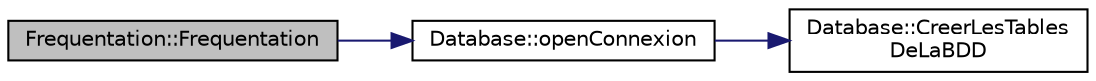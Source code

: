 digraph "Frequentation::Frequentation"
{
  edge [fontname="Helvetica",fontsize="10",labelfontname="Helvetica",labelfontsize="10"];
  node [fontname="Helvetica",fontsize="10",shape=record];
  rankdir="LR";
  Node0 [label="Frequentation::Frequentation",height=0.2,width=0.4,color="black", fillcolor="grey75", style="filled", fontcolor="black"];
  Node0 -> Node1 [color="midnightblue",fontsize="10",style="solid",fontname="Helvetica"];
  Node1 [label="Database::openConnexion",height=0.2,width=0.4,color="black", fillcolor="white", style="filled",URL="$class_database.html#ac96a872f754486b8e91ecf2cfa3322d5",tooltip="openConnexion Méthode pour l&#39;ouverture de la connexion à la base de données "];
  Node1 -> Node2 [color="midnightblue",fontsize="10",style="solid",fontname="Helvetica"];
  Node2 [label="Database::CreerLesTables\lDeLaBDD",height=0.2,width=0.4,color="black", fillcolor="white", style="filled",URL="$class_database.html#a6dc0a96235110fc0e6343a04ea056efd",tooltip="CreerLesTablesDeLaBDD Méthode pour lacréation de la base de données er la création des tables de la B..."];
}
